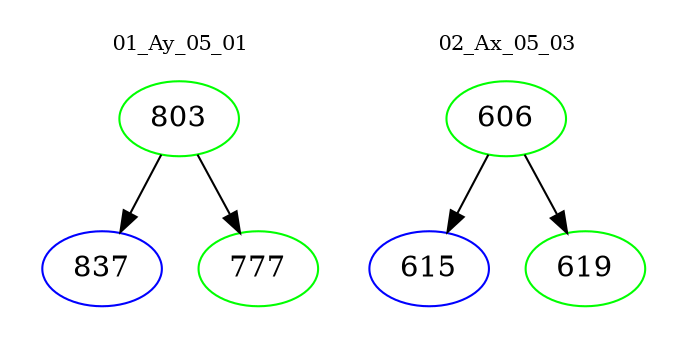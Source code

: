 digraph{
subgraph cluster_0 {
color = white
label = "01_Ay_05_01";
fontsize=10;
T0_803 [label="803", color="green"]
T0_803 -> T0_837 [color="black"]
T0_837 [label="837", color="blue"]
T0_803 -> T0_777 [color="black"]
T0_777 [label="777", color="green"]
}
subgraph cluster_1 {
color = white
label = "02_Ax_05_03";
fontsize=10;
T1_606 [label="606", color="green"]
T1_606 -> T1_615 [color="black"]
T1_615 [label="615", color="blue"]
T1_606 -> T1_619 [color="black"]
T1_619 [label="619", color="green"]
}
}
